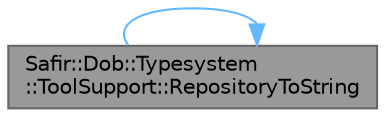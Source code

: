 digraph "Safir::Dob::Typesystem::ToolSupport::RepositoryToString"
{
 // LATEX_PDF_SIZE
  bgcolor="transparent";
  edge [fontname=Helvetica,fontsize=10,labelfontname=Helvetica,labelfontsize=10];
  node [fontname=Helvetica,fontsize=10,shape=box,height=0.2,width=0.4];
  rankdir="LR";
  Node1 [label="Safir::Dob::Typesystem\l::ToolSupport::RepositoryToString",height=0.2,width=0.4,color="gray40", fillcolor="grey60", style="filled", fontcolor="black",tooltip="Writes a complete text description of a type repository and all of its content."];
  Node1 -> Node1 [color="steelblue1",style="solid"];
}
